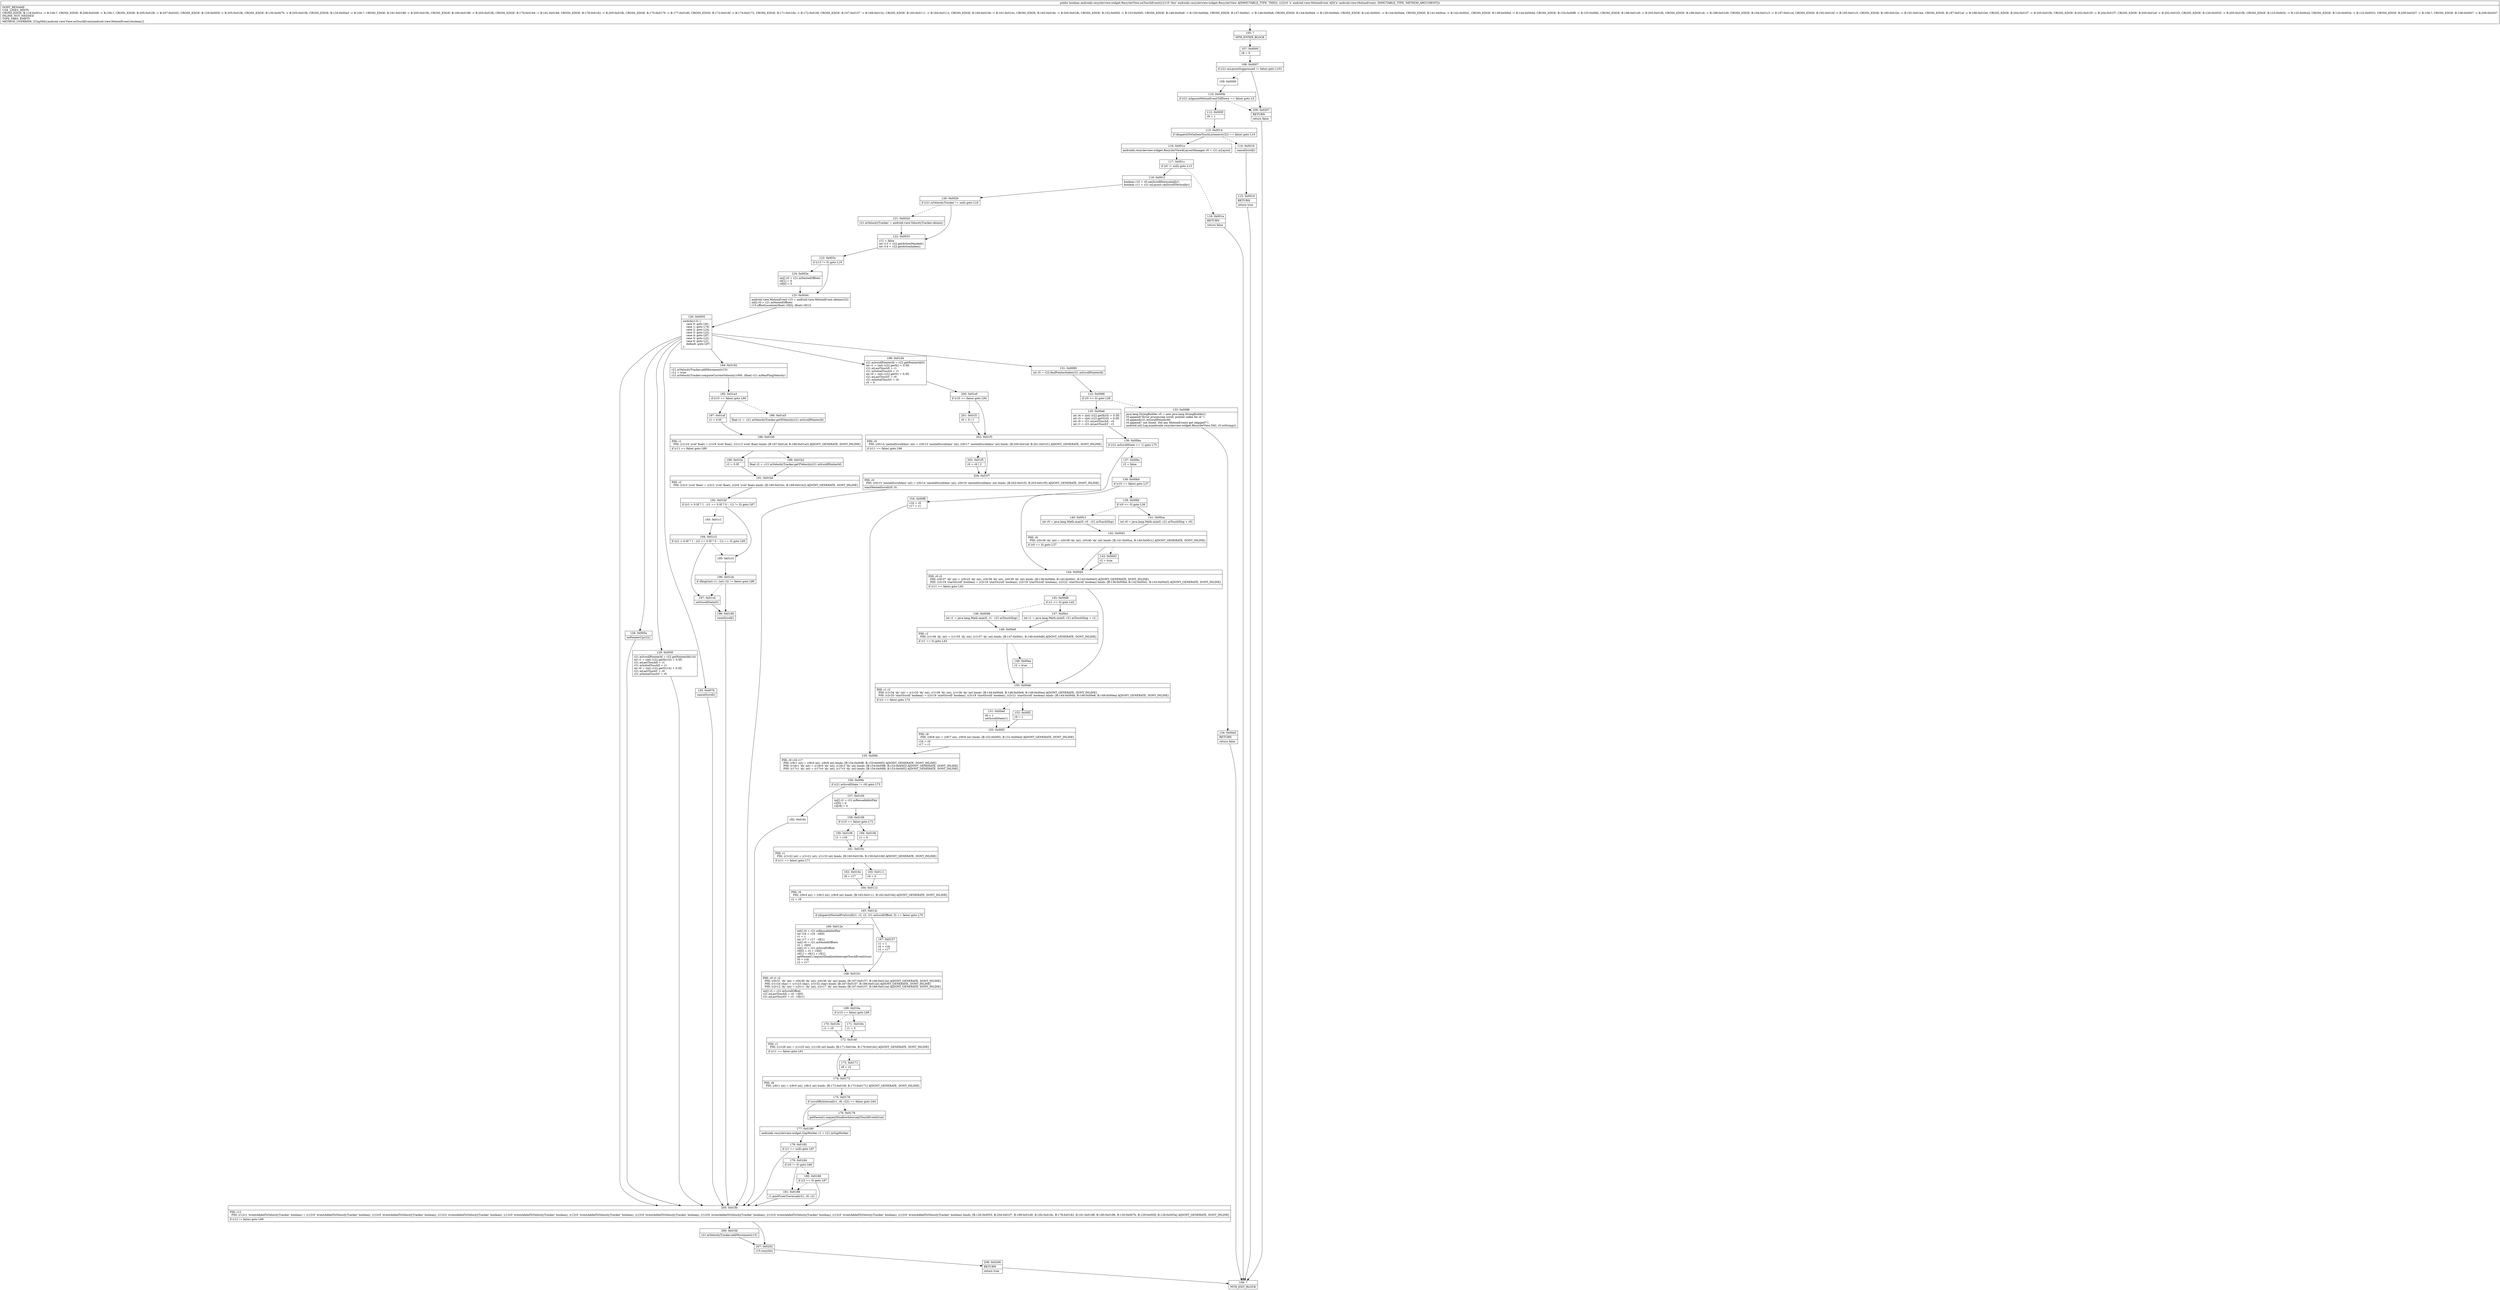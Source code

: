 digraph "CFG forandroidx.recyclerview.widget.RecyclerView.onTouchEvent(Landroid\/view\/MotionEvent;)Z" {
Node_105 [shape=record,label="{105\:\ ?|MTH_ENTER_BLOCK\l}"];
Node_107 [shape=record,label="{107\:\ 0x0000|r8 = 0\l}"];
Node_108 [shape=record,label="{108\:\ 0x0007|if (r21.mLayoutSuppressed != false) goto L101\l}"];
Node_109 [shape=record,label="{109\:\ 0x0009}"];
Node_110 [shape=record,label="{110\:\ 0x000b|if (r21.mIgnoreMotionEventTillDown == false) goto L5\l}"];
Node_112 [shape=record,label="{112\:\ 0x000f|r9 = 1\l}"];
Node_113 [shape=record,label="{113\:\ 0x0014|if (dispatchToOnItemTouchListeners(r22) == false) goto L10\l}"];
Node_114 [shape=record,label="{114\:\ 0x0016|cancelScroll()\l}"];
Node_115 [shape=record,label="{115\:\ 0x0019|RETURN\l|return true\l}"];
Node_106 [shape=record,label="{106\:\ ?|MTH_EXIT_BLOCK\l}"];
Node_116 [shape=record,label="{116\:\ 0x001a|androidx.recyclerview.widget.RecyclerView$LayoutManager r0 = r21.mLayout\l}"];
Node_117 [shape=record,label="{117\:\ 0x001c|if (r0 != null) goto L13\l}"];
Node_118 [shape=record,label="{118\:\ 0x001e|RETURN\l|return false\l}"];
Node_119 [shape=record,label="{119\:\ 0x001f|boolean r10 = r0.canScrollHorizontally()\lboolean r11 = r21.mLayout.canScrollVertically()\l}"];
Node_120 [shape=record,label="{120\:\ 0x002b|if (r21.mVelocityTracker != null) goto L16\l}"];
Node_121 [shape=record,label="{121\:\ 0x002d|r21.mVelocityTracker = android.view.VelocityTracker.obtain()\l}"];
Node_122 [shape=record,label="{122\:\ 0x0033|r12 = false\lint r13 = r22.getActionMasked()\lint r14 = r22.getActionIndex()\l}"];
Node_123 [shape=record,label="{123\:\ 0x003c|if (r13 != 0) goto L19\l}"];
Node_124 [shape=record,label="{124\:\ 0x003e|int[] r0 = r21.mNestedOffsets\lr0[1] = 0\lr0[0] = 0\l}"];
Node_125 [shape=record,label="{125\:\ 0x0044|android.view.MotionEvent r15 = android.view.MotionEvent.obtain(r22)\lint[] r0 = r21.mNestedOffsets\lr15.offsetLocation((float) r0[0], (float) r0[1])\l}"];
Node_126 [shape=record,label="{126\:\ 0x0055|switch(r13) \{\l    case 0: goto L91;\l    case 1: goto L76;\l    case 2: goto L24;\l    case 3: goto L23;\l    case 4: goto L97;\l    case 5: goto L22;\l    case 6: goto L21;\l    default: goto L97;\l\}\l}"];
Node_128 [shape=record,label="{128\:\ 0x005a|onPointerUp(r22)\l}"];
Node_129 [shape=record,label="{129\:\ 0x005f|r21.mScrollPointerId = r22.getPointerId(r14)\lint r1 = (int) (r22.getX(r14) + 0.5f)\lr21.mLastTouchX = r1\lr21.mInitialTouchX = r1\lint r0 = (int) (r22.getY(r14) + 0.5f)\lr21.mLastTouchY = r0\lr21.mInitialTouchY = r0\l}"];
Node_130 [shape=record,label="{130\:\ 0x007b|cancelScroll()\l}"];
Node_131 [shape=record,label="{131\:\ 0x0080|int r5 = r22.findPointerIndex(r21.mScrollPointerId)\l}"];
Node_132 [shape=record,label="{132\:\ 0x0086|if (r5 \>= 0) goto L28\l}"];
Node_133 [shape=record,label="{133\:\ 0x0088|java.lang.StringBuilder r0 = new java.lang.StringBuilder()\lr0.append(\"Error processing scroll; pointer index for id \")\lr0.append(r21.mScrollPointerId)\lr0.append(\" not found. Did any MotionEvents get skipped?\")\landroid.util.Log.e(androidx.recyclerview.widget.RecyclerView.TAG, r0.toString())\l}"];
Node_134 [shape=record,label="{134\:\ 0x00a5|RETURN\l|return false\l}"];
Node_135 [shape=record,label="{135\:\ 0x00a6|int r4 = (int) (r22.getX(r5) + 0.5f)\lint r3 = (int) (r22.getY(r5) + 0.5f)\lint r0 = r21.mLastTouchX \- r4\lint r1 = r21.mLastTouchY \- r3\l}"];
Node_136 [shape=record,label="{136\:\ 0x00ba|if (r21.mScrollState == 1) goto L75\l}"];
Node_137 [shape=record,label="{137\:\ 0x00bc|r2 = false\l}"];
Node_138 [shape=record,label="{138\:\ 0x00bd|if (r10 == false) goto L37\l}"];
Node_139 [shape=record,label="{139\:\ 0x00bf|if (r0 \<= 0) goto L36\l}"];
Node_140 [shape=record,label="{140\:\ 0x00c1|int r0 = java.lang.Math.max(0, r0 \- r21.mTouchSlop)\l}"];
Node_142 [shape=record,label="{142\:\ 0x00d1|PHI: r0 \l  PHI: (r0v39 'dx' int) = (r0v38 'dx' int), (r0v40 'dx' int) binds: [B:141:0x00ca, B:140:0x00c1] A[DONT_GENERATE, DONT_INLINE]\l|if (r0 == 0) goto L37\l}"];
Node_143 [shape=record,label="{143\:\ 0x00d3|r2 = true\l}"];
Node_141 [shape=record,label="{141\:\ 0x00ca|int r0 = java.lang.Math.min(0, r21.mTouchSlop + r0)\l}"];
Node_144 [shape=record,label="{144\:\ 0x00d4|PHI: r0 r2 \l  PHI: (r0v37 'dx' int) = (r0v25 'dx' int), (r0v39 'dx' int), (r0v39 'dx' int) binds: [B:138:0x00bd, B:142:0x00d1, B:143:0x00d3] A[DONT_GENERATE, DONT_INLINE]\l  PHI: (r2v19 'startScroll' boolean) = (r2v18 'startScroll' boolean), (r2v18 'startScroll' boolean), (r2v22 'startScroll' boolean) binds: [B:138:0x00bd, B:142:0x00d1, B:143:0x00d3] A[DONT_GENERATE, DONT_INLINE]\l|if (r11 == false) goto L43\l}"];
Node_145 [shape=record,label="{145\:\ 0x00d6|if (r1 \<= 0) goto L42\l}"];
Node_146 [shape=record,label="{146\:\ 0x00d8|int r1 = java.lang.Math.max(0, r1 \- r21.mTouchSlop)\l}"];
Node_148 [shape=record,label="{148\:\ 0x00e8|PHI: r1 \l  PHI: (r1v36 'dy' int) = (r1v35 'dy' int), (r1v37 'dy' int) binds: [B:147:0x00e1, B:146:0x00d8] A[DONT_GENERATE, DONT_INLINE]\l|if (r1 == 0) goto L43\l}"];
Node_149 [shape=record,label="{149\:\ 0x00ea|r2 = true\l}"];
Node_147 [shape=record,label="{147\:\ 0x00e1|int r1 = java.lang.Math.min(0, r21.mTouchSlop + r1)\l}"];
Node_150 [shape=record,label="{150\:\ 0x00eb|PHI: r1 r2 \l  PHI: (r1v34 'dy' int) = (r1v20 'dy' int), (r1v36 'dy' int), (r1v36 'dy' int) binds: [B:144:0x00d4, B:148:0x00e8, B:149:0x00ea] A[DONT_GENERATE, DONT_INLINE]\l  PHI: (r2v20 'startScroll' boolean) = (r2v19 'startScroll' boolean), (r2v19 'startScroll' boolean), (r2v21 'startScroll' boolean) binds: [B:144:0x00d4, B:148:0x00e8, B:149:0x00ea] A[DONT_GENERATE, DONT_INLINE]\l|if (r2 == false) goto L74\l}"];
Node_151 [shape=record,label="{151\:\ 0x00ed|r9 = 1\lsetScrollState(1)\l}"];
Node_153 [shape=record,label="{153\:\ 0x00f3|PHI: r9 \l  PHI: (r9v8 int) = (r9v7 int), (r9v9 int) binds: [B:152:0x00f2, B:151:0x00ed] A[DONT_GENERATE, DONT_INLINE]\l|r16 = r0\lr17 = r1\l}"];
Node_155 [shape=record,label="{155\:\ 0x00fc|PHI: r9 r16 r17 \l  PHI: (r9v1 int) = (r9v0 int), (r9v8 int) binds: [B:154:0x00f8, B:153:0x00f3] A[DONT_GENERATE, DONT_INLINE]\l  PHI: (r16v1 'dx' int) = (r16v0 'dx' int), (r16v3 'dx' int) binds: [B:154:0x00f8, B:153:0x00f3] A[DONT_GENERATE, DONT_INLINE]\l  PHI: (r17v1 'dy' int) = (r17v0 'dy' int), (r17v3 'dy' int) binds: [B:154:0x00f8, B:153:0x00f3] A[DONT_GENERATE, DONT_INLINE]\l}"];
Node_156 [shape=record,label="{156\:\ 0x00fe|if (r21.mScrollState != r9) goto L73\l}"];
Node_157 [shape=record,label="{157\:\ 0x0100|int[] r2 = r21.mReusableIntPair\lr2[0] = 0\lr2[r9] = 0\l}"];
Node_158 [shape=record,label="{158\:\ 0x0106|if (r10 == false) goto L72\l}"];
Node_159 [shape=record,label="{159\:\ 0x0108|r1 = r16\l}"];
Node_161 [shape=record,label="{161\:\ 0x010c|PHI: r1 \l  PHI: (r1v22 int) = (r1v21 int), (r1v33 int) binds: [B:160:0x010b, B:159:0x0108] A[DONT_GENERATE, DONT_INLINE]\l|if (r11 == false) goto L71\l}"];
Node_162 [shape=record,label="{162\:\ 0x010e|r9 = r17\l}"];
Node_164 [shape=record,label="{164\:\ 0x0112|PHI: r9 \l  PHI: (r9v4 int) = (r9v3 int), (r9v6 int) binds: [B:163:0x0111, B:162:0x010e] A[DONT_GENERATE, DONT_INLINE]\l|r2 = r9\l}"];
Node_165 [shape=record,label="{165\:\ 0x012c|if (dispatchNestedPreScroll(r1, r2, r2, r21.mScrollOffset, 0) == false) goto L70\l}"];
Node_166 [shape=record,label="{166\:\ 0x012e|int[] r0 = r21.mReusableIntPair\lint r16 = r16 \- r0[0]\lr1 = 1\lint r17 = r17 \- r0[1]\lint[] r0 = r21.mNestedOffsets\lr2 = r0[0]\lint[] r3 = r21.mScrollOffset\lr0[0] = r2 + r3[0]\lr0[1] = r0[1] + r3[1]\lgetParent().requestDisallowInterceptTouchEvent(true)\lr0 = r16\lr2 = r17\l}"];
Node_168 [shape=record,label="{168\:\ 0x015c|PHI: r0 r1 r2 \l  PHI: (r0v31 'dx' int) = (r0v30 'dx' int), (r0v36 'dx' int) binds: [B:167:0x0157, B:166:0x012e] A[DONT_GENERATE, DONT_INLINE]\l  PHI: (r1v24 char) = (r1v23 char), (r1v32 char) binds: [B:167:0x0157, B:166:0x012e] A[DONT_GENERATE, DONT_INLINE]\l  PHI: (r2v12 'dy' int) = (r2v11 'dy' int), (r2v17 'dy' int) binds: [B:167:0x0157, B:166:0x012e] A[DONT_GENERATE, DONT_INLINE]\l|int[] r3 = r21.mScrollOffset\lr21.mLastTouchX = r4 \- r3[0]\lr21.mLastTouchY = r3 \- r3[r1]\l}"];
Node_169 [shape=record,label="{169\:\ 0x016a|if (r10 == false) goto L69\l}"];
Node_170 [shape=record,label="{170\:\ 0x016c|r1 = r0\l}"];
Node_172 [shape=record,label="{172\:\ 0x016f|PHI: r1 \l  PHI: (r1v26 int) = (r1v25 int), (r1v30 int) binds: [B:171:0x016e, B:170:0x016c] A[DONT_GENERATE, DONT_INLINE]\l|if (r11 == false) goto L61\l}"];
Node_173 [shape=record,label="{173\:\ 0x0171|r8 = r2\l}"];
Node_174 [shape=record,label="{174\:\ 0x0172|PHI: r8 \l  PHI: (r8v1 int) = (r8v0 int), (r8v2 int) binds: [B:172:0x016f, B:173:0x0171] A[DONT_GENERATE, DONT_INLINE]\l}"];
Node_175 [shape=record,label="{175\:\ 0x0176|if (scrollByInternal(r1, r8, r22) == false) goto L64\l}"];
Node_176 [shape=record,label="{176\:\ 0x0178|getParent().requestDisallowInterceptTouchEvent(true)\l}"];
Node_177 [shape=record,label="{177\:\ 0x0180|androidx.recyclerview.widget.GapWorker r1 = r21.mGapWorker\l}"];
Node_178 [shape=record,label="{178\:\ 0x0182|if (r1 == null) goto L97\l}"];
Node_179 [shape=record,label="{179\:\ 0x0184|if (r0 != 0) goto L68\l}"];
Node_180 [shape=record,label="{180\:\ 0x0186|if (r2 == 0) goto L97\l}"];
Node_181 [shape=record,label="{181\:\ 0x0188|r1.postFromTraversal(r21, r0, r2)\l}"];
Node_171 [shape=record,label="{171\:\ 0x016e|r1 = 0\l}"];
Node_167 [shape=record,label="{167\:\ 0x0157|r1 = 1\lr0 = r16\lr2 = r17\l}"];
Node_163 [shape=record,label="{163\:\ 0x0111|r9 = 0\l}"];
Node_160 [shape=record,label="{160\:\ 0x010b|r1 = 0\l}"];
Node_182 [shape=record,label="{182\:\ 0x018c}"];
Node_152 [shape=record,label="{152\:\ 0x00f2|r9 = 1\l}"];
Node_154 [shape=record,label="{154\:\ 0x00f8|r16 = r0\lr17 = r1\l}"];
Node_184 [shape=record,label="{184\:\ 0x0192|r21.mVelocityTracker.addMovement(r15)\lr12 = true\lr21.mVelocityTracker.computeCurrentVelocity(1000, (float) r21.mMaxFlingVelocity)\l}"];
Node_185 [shape=record,label="{185\:\ 0x01a3|if (r10 == false) goto L90\l}"];
Node_186 [shape=record,label="{186\:\ 0x01a5|float r1 = \-r21.mVelocityTracker.getXVelocity(r21.mScrollPointerId)\l}"];
Node_188 [shape=record,label="{188\:\ 0x01b0|PHI: r1 \l  PHI: (r1v10 'xvel' float) = (r1v9 'xvel' float), (r1v13 'xvel' float) binds: [B:187:0x01af, B:186:0x01a5] A[DONT_GENERATE, DONT_INLINE]\l|if (r11 == false) goto L89\l}"];
Node_189 [shape=record,label="{189\:\ 0x01b2|float r2 = \-r21.mVelocityTracker.getYVelocity(r21.mScrollPointerId)\l}"];
Node_191 [shape=record,label="{191\:\ 0x01bd|PHI: r2 \l  PHI: (r2v3 'yvel' float) = (r2v2 'yvel' float), (r2v6 'yvel' float) binds: [B:190:0x01bc, B:189:0x01b2] A[DONT_GENERATE, DONT_INLINE]\l}"];
Node_192 [shape=record,label="{192\:\ 0x01bf|if ((r1 \> 0.0f ? 1 : (r1 == 0.0f ? 0 : \-1)) != 0) goto L87\l}"];
Node_193 [shape=record,label="{193\:\ 0x01c1}"];
Node_194 [shape=record,label="{194\:\ 0x01c3|if ((r2 \> 0.0f ? 1 : (r2 == 0.0f ? 0 : \-1)) == 0) goto L85\l}"];
Node_197 [shape=record,label="{197\:\ 0x01cd|setScrollState(0)\l}"];
Node_198 [shape=record,label="{198\:\ 0x01d0|resetScroll()\l}"];
Node_195 [shape=record,label="{195\:\ 0x01c5}"];
Node_196 [shape=record,label="{196\:\ 0x01cb|if (fling((int) r1, (int) r2) != false) goto L86\l}"];
Node_190 [shape=record,label="{190\:\ 0x01bc|r2 = 0.0f\l}"];
Node_187 [shape=record,label="{187\:\ 0x01af|r1 = 0.0f\l}"];
Node_199 [shape=record,label="{199\:\ 0x01d4|r21.mScrollPointerId = r22.getPointerId(0)\lint r1 = (int) (r22.getX() + 0.5f)\lr21.mLastTouchX = r1\lr21.mInitialTouchX = r1\lint r0 = (int) (r22.getY() + 0.5f)\lr21.mLastTouchY = r0\lr21.mInitialTouchY = r0\lr0 = 0\l}"];
Node_200 [shape=record,label="{200\:\ 0x01ef|if (r10 == false) goto L94\l}"];
Node_201 [shape=record,label="{201\:\ 0x01f1|r0 = 0 \| 1\l}"];
Node_202 [shape=record,label="{202\:\ 0x01f3|PHI: r0 \l  PHI: (r0v14 'nestedScrollAxis' int) = (r0v13 'nestedScrollAxis' int), (r0v17 'nestedScrollAxis' int) binds: [B:200:0x01ef, B:201:0x01f1] A[DONT_GENERATE, DONT_INLINE]\l|if (r11 == false) goto L96\l}"];
Node_203 [shape=record,label="{203\:\ 0x01f5|r0 = r0 \| 2\l}"];
Node_204 [shape=record,label="{204\:\ 0x01f7|PHI: r0 \l  PHI: (r0v15 'nestedScrollAxis' int) = (r0v14 'nestedScrollAxis' int), (r0v16 'nestedScrollAxis' int) binds: [B:202:0x01f3, B:203:0x01f5] A[DONT_GENERATE, DONT_INLINE]\l|startNestedScroll(r0, 0)\l}"];
Node_205 [shape=record,label="{205\:\ 0x01fb|PHI: r12 \l  PHI: (r12v1 'eventAddedToVelocityTracker' boolean) = (r12v0 'eventAddedToVelocityTracker' boolean), (r12v0 'eventAddedToVelocityTracker' boolean), (r12v2 'eventAddedToVelocityTracker' boolean), (r12v0 'eventAddedToVelocityTracker' boolean), (r12v0 'eventAddedToVelocityTracker' boolean), (r12v0 'eventAddedToVelocityTracker' boolean), (r12v0 'eventAddedToVelocityTracker' boolean), (r12v0 'eventAddedToVelocityTracker' boolean), (r12v0 'eventAddedToVelocityTracker' boolean), (r12v0 'eventAddedToVelocityTracker' boolean) binds: [B:126:0x0055, B:204:0x01f7, B:198:0x01d0, B:182:0x018c, B:178:0x0182, B:181:0x0188, B:180:0x0186, B:130:0x007b, B:129:0x005f, B:128:0x005a] A[DONT_GENERATE, DONT_INLINE]\l|if (r12 != false) goto L99\l}"];
Node_206 [shape=record,label="{206\:\ 0x01fd|r21.mVelocityTracker.addMovement(r15)\l}"];
Node_207 [shape=record,label="{207\:\ 0x0202|r15.recycle()\l}"];
Node_208 [shape=record,label="{208\:\ 0x0206|RETURN\l|return true\l}"];
Node_209 [shape=record,label="{209\:\ 0x0207|RETURN\l|return false\l}"];
MethodNode[shape=record,label="{public boolean androidx.recyclerview.widget.RecyclerView.onTouchEvent((r21v0 'this' androidx.recyclerview.widget.RecyclerView A[IMMUTABLE_TYPE, THIS]), (r22v0 'e' android.view.MotionEvent A[D('e' android.view.MotionEvent), IMMUTABLE_TYPE, METHOD_ARGUMENT]))  | DONT_RENAME\lUSE_LINES_HINTS\lCROSS_EDGE: B:118:0x001e \-\> B:106:?, CROSS_EDGE: B:208:0x0206 \-\> B:106:?, CROSS_EDGE: B:205:0x01fb \-\> B:207:0x0202, CROSS_EDGE: B:129:0x005f \-\> B:205:0x01fb, CROSS_EDGE: B:130:0x007b \-\> B:205:0x01fb, CROSS_EDGE: B:134:0x00a5 \-\> B:106:?, CROSS_EDGE: B:181:0x0188 \-\> B:205:0x01fb, CROSS_EDGE: B:180:0x0186 \-\> B:205:0x01fb, CROSS_EDGE: B:179:0x0184 \-\> B:181:0x0188, CROSS_EDGE: B:178:0x0182 \-\> B:205:0x01fb, CROSS_EDGE: B:175:0x0176 \-\> B:177:0x0180, CROSS_EDGE: B:172:0x016f \-\> B:174:0x0172, CROSS_EDGE: B:171:0x016e \-\> B:172:0x016f, CROSS_EDGE: B:167:0x0157 \-\> B:168:0x015c, CROSS_EDGE: B:163:0x0111 \-\> B:164:0x0112, CROSS_EDGE: B:160:0x010b \-\> B:161:0x010c, CROSS_EDGE: B:182:0x018c \-\> B:205:0x01fb, CROSS_EDGE: B:152:0x00f2 \-\> B:153:0x00f3, CROSS_EDGE: B:148:0x00e8 \-\> B:150:0x00eb, CROSS_EDGE: B:147:0x00e1 \-\> B:148:0x00e8, CROSS_EDGE: B:144:0x00d4 \-\> B:150:0x00eb, CROSS_EDGE: B:142:0x00d1 \-\> B:144:0x00d4, CROSS_EDGE: B:141:0x00ca \-\> B:142:0x00d1, CROSS_EDGE: B:138:0x00bd \-\> B:144:0x00d4, CROSS_EDGE: B:154:0x00f8 \-\> B:155:0x00fc, CROSS_EDGE: B:198:0x01d0 \-\> B:205:0x01fb, CROSS_EDGE: B:196:0x01cb \-\> B:198:0x01d0, CROSS_EDGE: B:194:0x01c3 \-\> B:197:0x01cd, CROSS_EDGE: B:192:0x01bf \-\> B:195:0x01c5, CROSS_EDGE: B:190:0x01bc \-\> B:191:0x01bd, CROSS_EDGE: B:187:0x01af \-\> B:188:0x01b0, CROSS_EDGE: B:204:0x01f7 \-\> B:205:0x01fb, CROSS_EDGE: B:202:0x01f3 \-\> B:204:0x01f7, CROSS_EDGE: B:200:0x01ef \-\> B:202:0x01f3, CROSS_EDGE: B:126:0x0055 \-\> B:205:0x01fb, CROSS_EDGE: B:123:0x003c \-\> B:125:0x0044, CROSS_EDGE: B:120:0x002b \-\> B:122:0x0033, CROSS_EDGE: B:209:0x0207 \-\> B:106:?, CROSS_EDGE: B:108:0x0007 \-\> B:209:0x0207\lINLINE_NOT_NEEDED\lTYPE_VARS: EMPTY\lMETHOD_OVERRIDE: [ClspMth\{android.view.View.onTouchEvent(android.view.MotionEvent):boolean\}]\l}"];
MethodNode -> Node_105;Node_105 -> Node_107;
Node_107 -> Node_108;
Node_108 -> Node_109[style=dashed];
Node_108 -> Node_209;
Node_109 -> Node_110;
Node_110 -> Node_112;
Node_110 -> Node_209[style=dashed];
Node_112 -> Node_113;
Node_113 -> Node_114[style=dashed];
Node_113 -> Node_116;
Node_114 -> Node_115;
Node_115 -> Node_106;
Node_116 -> Node_117;
Node_117 -> Node_118[style=dashed];
Node_117 -> Node_119;
Node_118 -> Node_106;
Node_119 -> Node_120;
Node_120 -> Node_121[style=dashed];
Node_120 -> Node_122;
Node_121 -> Node_122;
Node_122 -> Node_123;
Node_123 -> Node_124[style=dashed];
Node_123 -> Node_125;
Node_124 -> Node_125;
Node_125 -> Node_126;
Node_126 -> Node_128;
Node_126 -> Node_129;
Node_126 -> Node_130;
Node_126 -> Node_131;
Node_126 -> Node_184;
Node_126 -> Node_199;
Node_126 -> Node_205;
Node_128 -> Node_205;
Node_129 -> Node_205;
Node_130 -> Node_205;
Node_131 -> Node_132;
Node_132 -> Node_133[style=dashed];
Node_132 -> Node_135;
Node_133 -> Node_134;
Node_134 -> Node_106;
Node_135 -> Node_136;
Node_136 -> Node_137[style=dashed];
Node_136 -> Node_154;
Node_137 -> Node_138;
Node_138 -> Node_139[style=dashed];
Node_138 -> Node_144;
Node_139 -> Node_140[style=dashed];
Node_139 -> Node_141;
Node_140 -> Node_142;
Node_142 -> Node_143[style=dashed];
Node_142 -> Node_144;
Node_143 -> Node_144;
Node_141 -> Node_142;
Node_144 -> Node_145[style=dashed];
Node_144 -> Node_150;
Node_145 -> Node_146[style=dashed];
Node_145 -> Node_147;
Node_146 -> Node_148;
Node_148 -> Node_149[style=dashed];
Node_148 -> Node_150;
Node_149 -> Node_150;
Node_147 -> Node_148;
Node_150 -> Node_151[style=dashed];
Node_150 -> Node_152;
Node_151 -> Node_153;
Node_153 -> Node_155;
Node_155 -> Node_156;
Node_156 -> Node_157[style=dashed];
Node_156 -> Node_182;
Node_157 -> Node_158;
Node_158 -> Node_159[style=dashed];
Node_158 -> Node_160;
Node_159 -> Node_161;
Node_161 -> Node_162[style=dashed];
Node_161 -> Node_163;
Node_162 -> Node_164;
Node_164 -> Node_165;
Node_165 -> Node_166[style=dashed];
Node_165 -> Node_167;
Node_166 -> Node_168;
Node_168 -> Node_169;
Node_169 -> Node_170[style=dashed];
Node_169 -> Node_171;
Node_170 -> Node_172;
Node_172 -> Node_173[style=dashed];
Node_172 -> Node_174;
Node_173 -> Node_174;
Node_174 -> Node_175;
Node_175 -> Node_176[style=dashed];
Node_175 -> Node_177;
Node_176 -> Node_177;
Node_177 -> Node_178;
Node_178 -> Node_179[style=dashed];
Node_178 -> Node_205;
Node_179 -> Node_180[style=dashed];
Node_179 -> Node_181;
Node_180 -> Node_181[style=dashed];
Node_180 -> Node_205;
Node_181 -> Node_205;
Node_171 -> Node_172;
Node_167 -> Node_168;
Node_163 -> Node_164;
Node_160 -> Node_161;
Node_182 -> Node_205;
Node_152 -> Node_153;
Node_154 -> Node_155;
Node_184 -> Node_185;
Node_185 -> Node_186[style=dashed];
Node_185 -> Node_187;
Node_186 -> Node_188;
Node_188 -> Node_189[style=dashed];
Node_188 -> Node_190;
Node_189 -> Node_191;
Node_191 -> Node_192;
Node_192 -> Node_193[style=dashed];
Node_192 -> Node_195;
Node_193 -> Node_194;
Node_194 -> Node_195[style=dashed];
Node_194 -> Node_197;
Node_197 -> Node_198;
Node_198 -> Node_205;
Node_195 -> Node_196;
Node_196 -> Node_197[style=dashed];
Node_196 -> Node_198;
Node_190 -> Node_191;
Node_187 -> Node_188;
Node_199 -> Node_200;
Node_200 -> Node_201[style=dashed];
Node_200 -> Node_202;
Node_201 -> Node_202;
Node_202 -> Node_203[style=dashed];
Node_202 -> Node_204;
Node_203 -> Node_204;
Node_204 -> Node_205;
Node_205 -> Node_206[style=dashed];
Node_205 -> Node_207;
Node_206 -> Node_207;
Node_207 -> Node_208;
Node_208 -> Node_106;
Node_209 -> Node_106;
}

